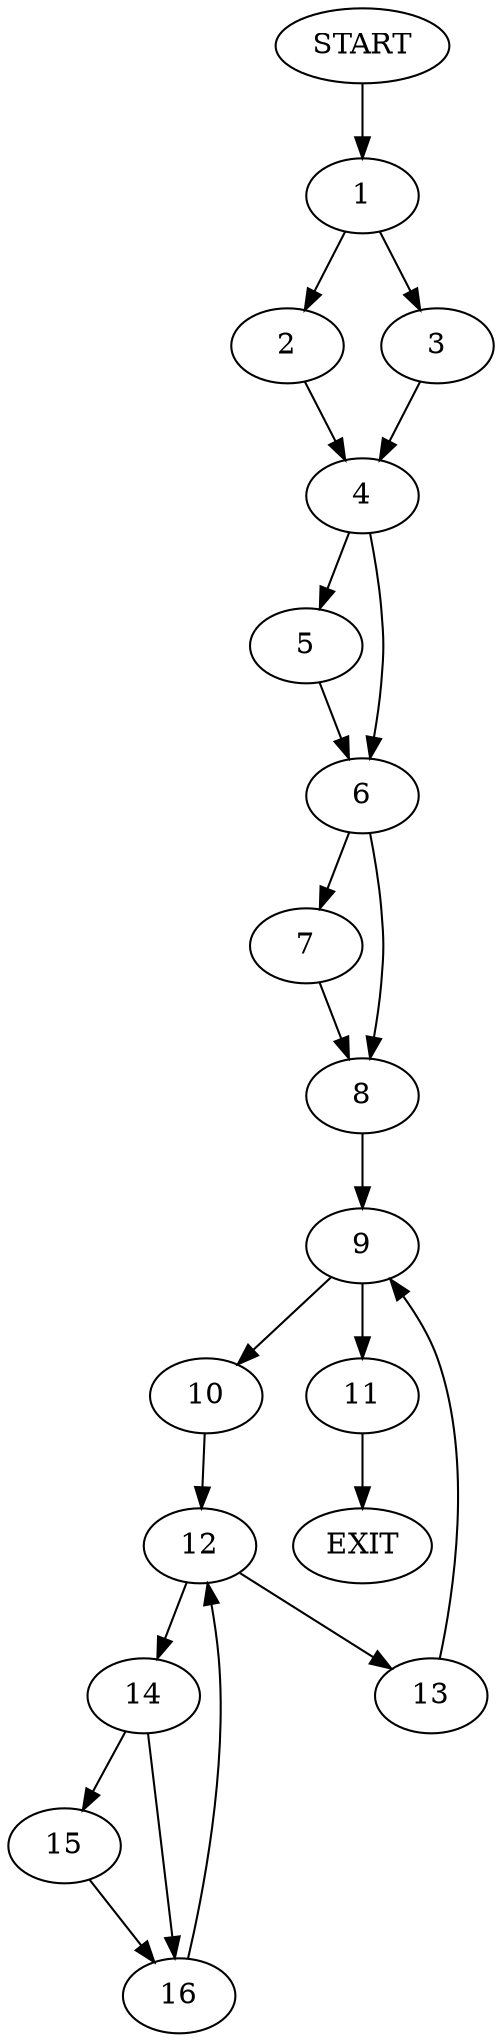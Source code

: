 digraph {
0 [label="START"]
17 [label="EXIT"]
0 -> 1
1 -> 2
1 -> 3
3 -> 4
2 -> 4
4 -> 5
4 -> 6
5 -> 6
6 -> 7
6 -> 8
7 -> 8
8 -> 9
9 -> 10
9 -> 11
10 -> 12
11 -> 17
12 -> 13
12 -> 14
14 -> 15
14 -> 16
13 -> 9
16 -> 12
15 -> 16
}
